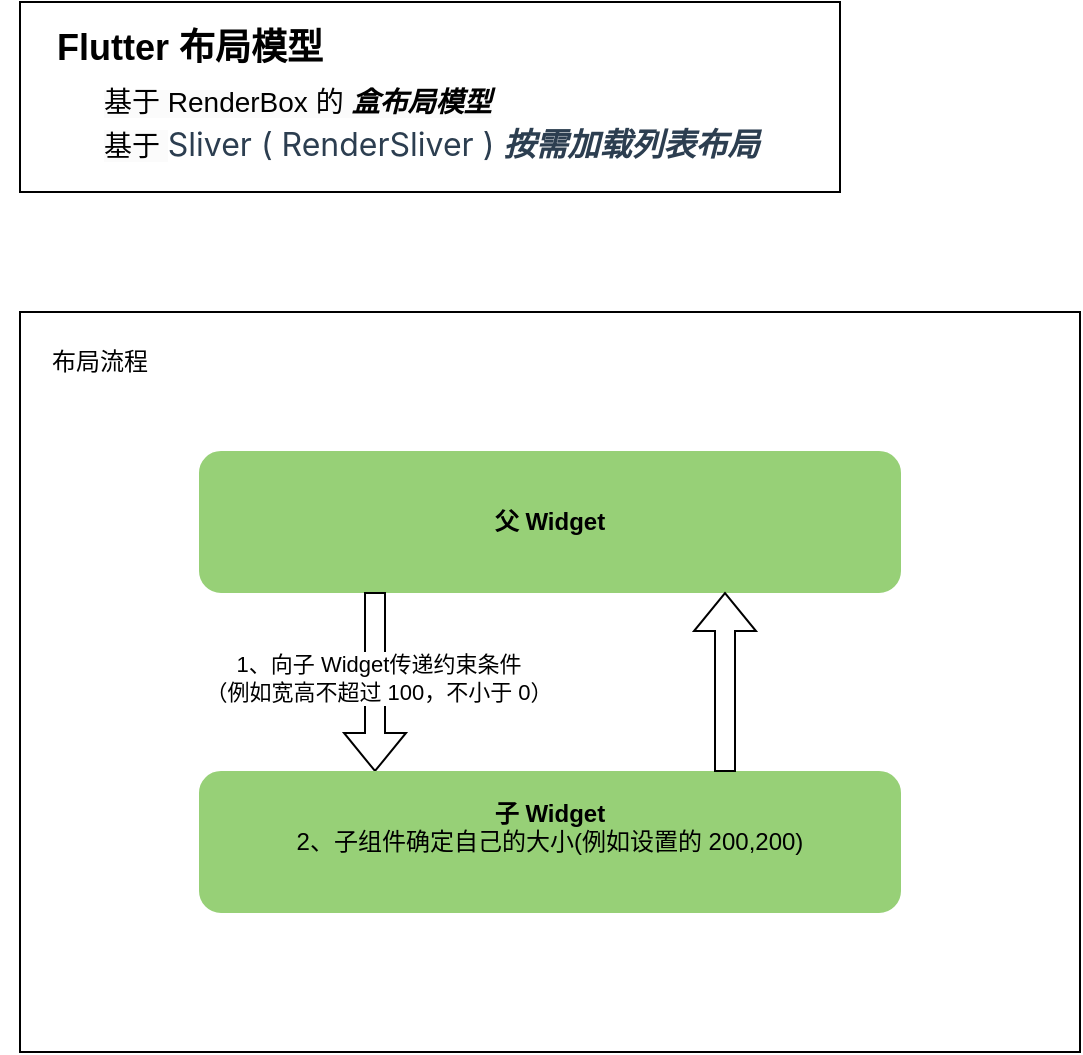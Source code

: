 <mxfile version="24.7.5">
  <diagram name="第 1 页" id="46zeq4mNrFrmfoBcorIA">
    <mxGraphModel dx="1207" dy="676" grid="1" gridSize="10" guides="1" tooltips="1" connect="1" arrows="1" fold="1" page="1" pageScale="1" pageWidth="827" pageHeight="1169" math="0" shadow="0">
      <root>
        <mxCell id="0" />
        <mxCell id="1" parent="0" />
        <mxCell id="OyALhpSmspS8Tco13DeR-4" value="" style="rounded=0;whiteSpace=wrap;html=1;" vertex="1" parent="1">
          <mxGeometry x="90" y="35" width="410" height="95" as="geometry" />
        </mxCell>
        <mxCell id="OyALhpSmspS8Tco13DeR-2" value="" style="rounded=0;whiteSpace=wrap;html=1;" vertex="1" parent="1">
          <mxGeometry x="90" y="190" width="530" height="370" as="geometry" />
        </mxCell>
        <mxCell id="OyALhpSmspS8Tco13DeR-1" value="&lt;b&gt;父 Widget&lt;/b&gt;" style="rounded=1;whiteSpace=wrap;html=1;fillColor=#97D077;strokeColor=#97D077;" vertex="1" parent="1">
          <mxGeometry x="180" y="260" width="350" height="70" as="geometry" />
        </mxCell>
        <mxCell id="OyALhpSmspS8Tco13DeR-3" value="&lt;b&gt;&lt;font style=&quot;font-size: 18px;&quot;&gt;Flutter 布局模型&lt;/font&gt;&lt;/b&gt;&lt;div&gt;&lt;br&gt;&lt;/div&gt;" style="text;html=1;align=center;verticalAlign=middle;whiteSpace=wrap;rounded=0;" vertex="1" parent="1">
          <mxGeometry x="80" y="50" width="190" height="30" as="geometry" />
        </mxCell>
        <mxCell id="OyALhpSmspS8Tco13DeR-6" value="&lt;span style=&quot;forced-color-adjust: none; color: rgb(0, 0, 0); font-family: Helvetica; font-size: 12px; font-variant-ligatures: normal; font-variant-caps: normal; letter-spacing: normal; orphans: 2; text-align: center; text-indent: 0px; text-transform: none; widows: 2; word-spacing: 0px; -webkit-text-stroke-width: 0px; white-space: normal; text-decoration-thickness: initial; text-decoration-style: initial; text-decoration-color: initial; background-color: rgb(251, 251, 251);&quot;&gt;&lt;font style=&quot;forced-color-adjust: none; font-size: 14px;&quot;&gt;基于 RenderBox 的 &lt;b style=&quot;&quot;&gt;&lt;i&gt;盒布局模型&lt;/i&gt;&lt;/b&gt;&lt;/font&gt;&lt;/span&gt;" style="text;whiteSpace=wrap;html=1;" vertex="1" parent="1">
          <mxGeometry x="130" y="70" width="230" height="40" as="geometry" />
        </mxCell>
        <mxCell id="OyALhpSmspS8Tco13DeR-7" value="&lt;span style=&quot;color: rgb(0, 0, 0); font-family: Helvetica; font-size: 14px; font-style: normal; font-variant-ligatures: normal; font-variant-caps: normal; font-weight: 400; letter-spacing: normal; orphans: 2; text-align: center; text-indent: 0px; text-transform: none; widows: 2; word-spacing: 0px; -webkit-text-stroke-width: 0px; white-space: normal; background-color: rgb(251, 251, 251); text-decoration-thickness: initial; text-decoration-style: initial; text-decoration-color: initial; display: inline !important; float: none;&quot;&gt;基于&amp;nbsp;&lt;/span&gt;&lt;span style=&quot;color: rgb(44, 62, 80); font-family: -apple-system, &amp;quot;system-ui&amp;quot;, &amp;quot;Segoe UI&amp;quot;, Roboto, Oxygen, Ubuntu, Cantarell, &amp;quot;Fira Sans&amp;quot;, &amp;quot;Droid Sans&amp;quot;, &amp;quot;Helvetica Neue&amp;quot;, sans-serif; font-size: 16px; background-color: rgb(255, 255, 255);&quot;&gt;Sliver ( RenderSliver ) &lt;b&gt;&lt;i&gt;按需加载列表布局&lt;/i&gt;&lt;/b&gt;&lt;/span&gt;" style="text;whiteSpace=wrap;html=1;" vertex="1" parent="1">
          <mxGeometry x="130" y="90" width="420" height="40" as="geometry" />
        </mxCell>
        <mxCell id="OyALhpSmspS8Tco13DeR-8" value="布局流程" style="text;html=1;align=center;verticalAlign=middle;whiteSpace=wrap;rounded=0;" vertex="1" parent="1">
          <mxGeometry x="100" y="200" width="60" height="30" as="geometry" />
        </mxCell>
        <mxCell id="OyALhpSmspS8Tco13DeR-9" value="" style="shape=flexArrow;endArrow=classic;html=1;rounded=0;exitX=0.25;exitY=1;exitDx=0;exitDy=0;entryX=0.25;entryY=0;entryDx=0;entryDy=0;" edge="1" parent="1" source="OyALhpSmspS8Tco13DeR-1" target="OyALhpSmspS8Tco13DeR-11">
          <mxGeometry width="50" height="50" relative="1" as="geometry">
            <mxPoint x="570" y="370" as="sourcePoint" />
            <mxPoint x="620" y="320" as="targetPoint" />
          </mxGeometry>
        </mxCell>
        <mxCell id="OyALhpSmspS8Tco13DeR-10" value="1、向子 Widget传递约束条件&lt;div&gt;（例如宽高不超过 100，不小于 0）&lt;/div&gt;" style="edgeLabel;html=1;align=center;verticalAlign=middle;resizable=0;points=[];" vertex="1" connectable="0" parent="OyALhpSmspS8Tco13DeR-9">
          <mxGeometry x="-0.04" y="1" relative="1" as="geometry">
            <mxPoint as="offset" />
          </mxGeometry>
        </mxCell>
        <mxCell id="OyALhpSmspS8Tco13DeR-11" value="&lt;b&gt;子 Widget&lt;/b&gt;&lt;div&gt;2、子组件确定自己的大小(例如设置的 200,200)&lt;br&gt;&lt;div&gt;&lt;br&gt;&lt;/div&gt;&lt;/div&gt;" style="rounded=1;whiteSpace=wrap;html=1;fillColor=#97D077;strokeColor=#97D077;" vertex="1" parent="1">
          <mxGeometry x="180" y="420" width="350" height="70" as="geometry" />
        </mxCell>
        <mxCell id="OyALhpSmspS8Tco13DeR-12" value="" style="shape=flexArrow;endArrow=classic;html=1;rounded=0;exitX=0.75;exitY=0;exitDx=0;exitDy=0;entryX=0.75;entryY=1;entryDx=0;entryDy=0;" edge="1" parent="1" source="OyALhpSmspS8Tco13DeR-11" target="OyALhpSmspS8Tco13DeR-1">
          <mxGeometry width="50" height="50" relative="1" as="geometry">
            <mxPoint x="600" y="380" as="sourcePoint" />
            <mxPoint x="650" y="330" as="targetPoint" />
          </mxGeometry>
        </mxCell>
      </root>
    </mxGraphModel>
  </diagram>
</mxfile>
